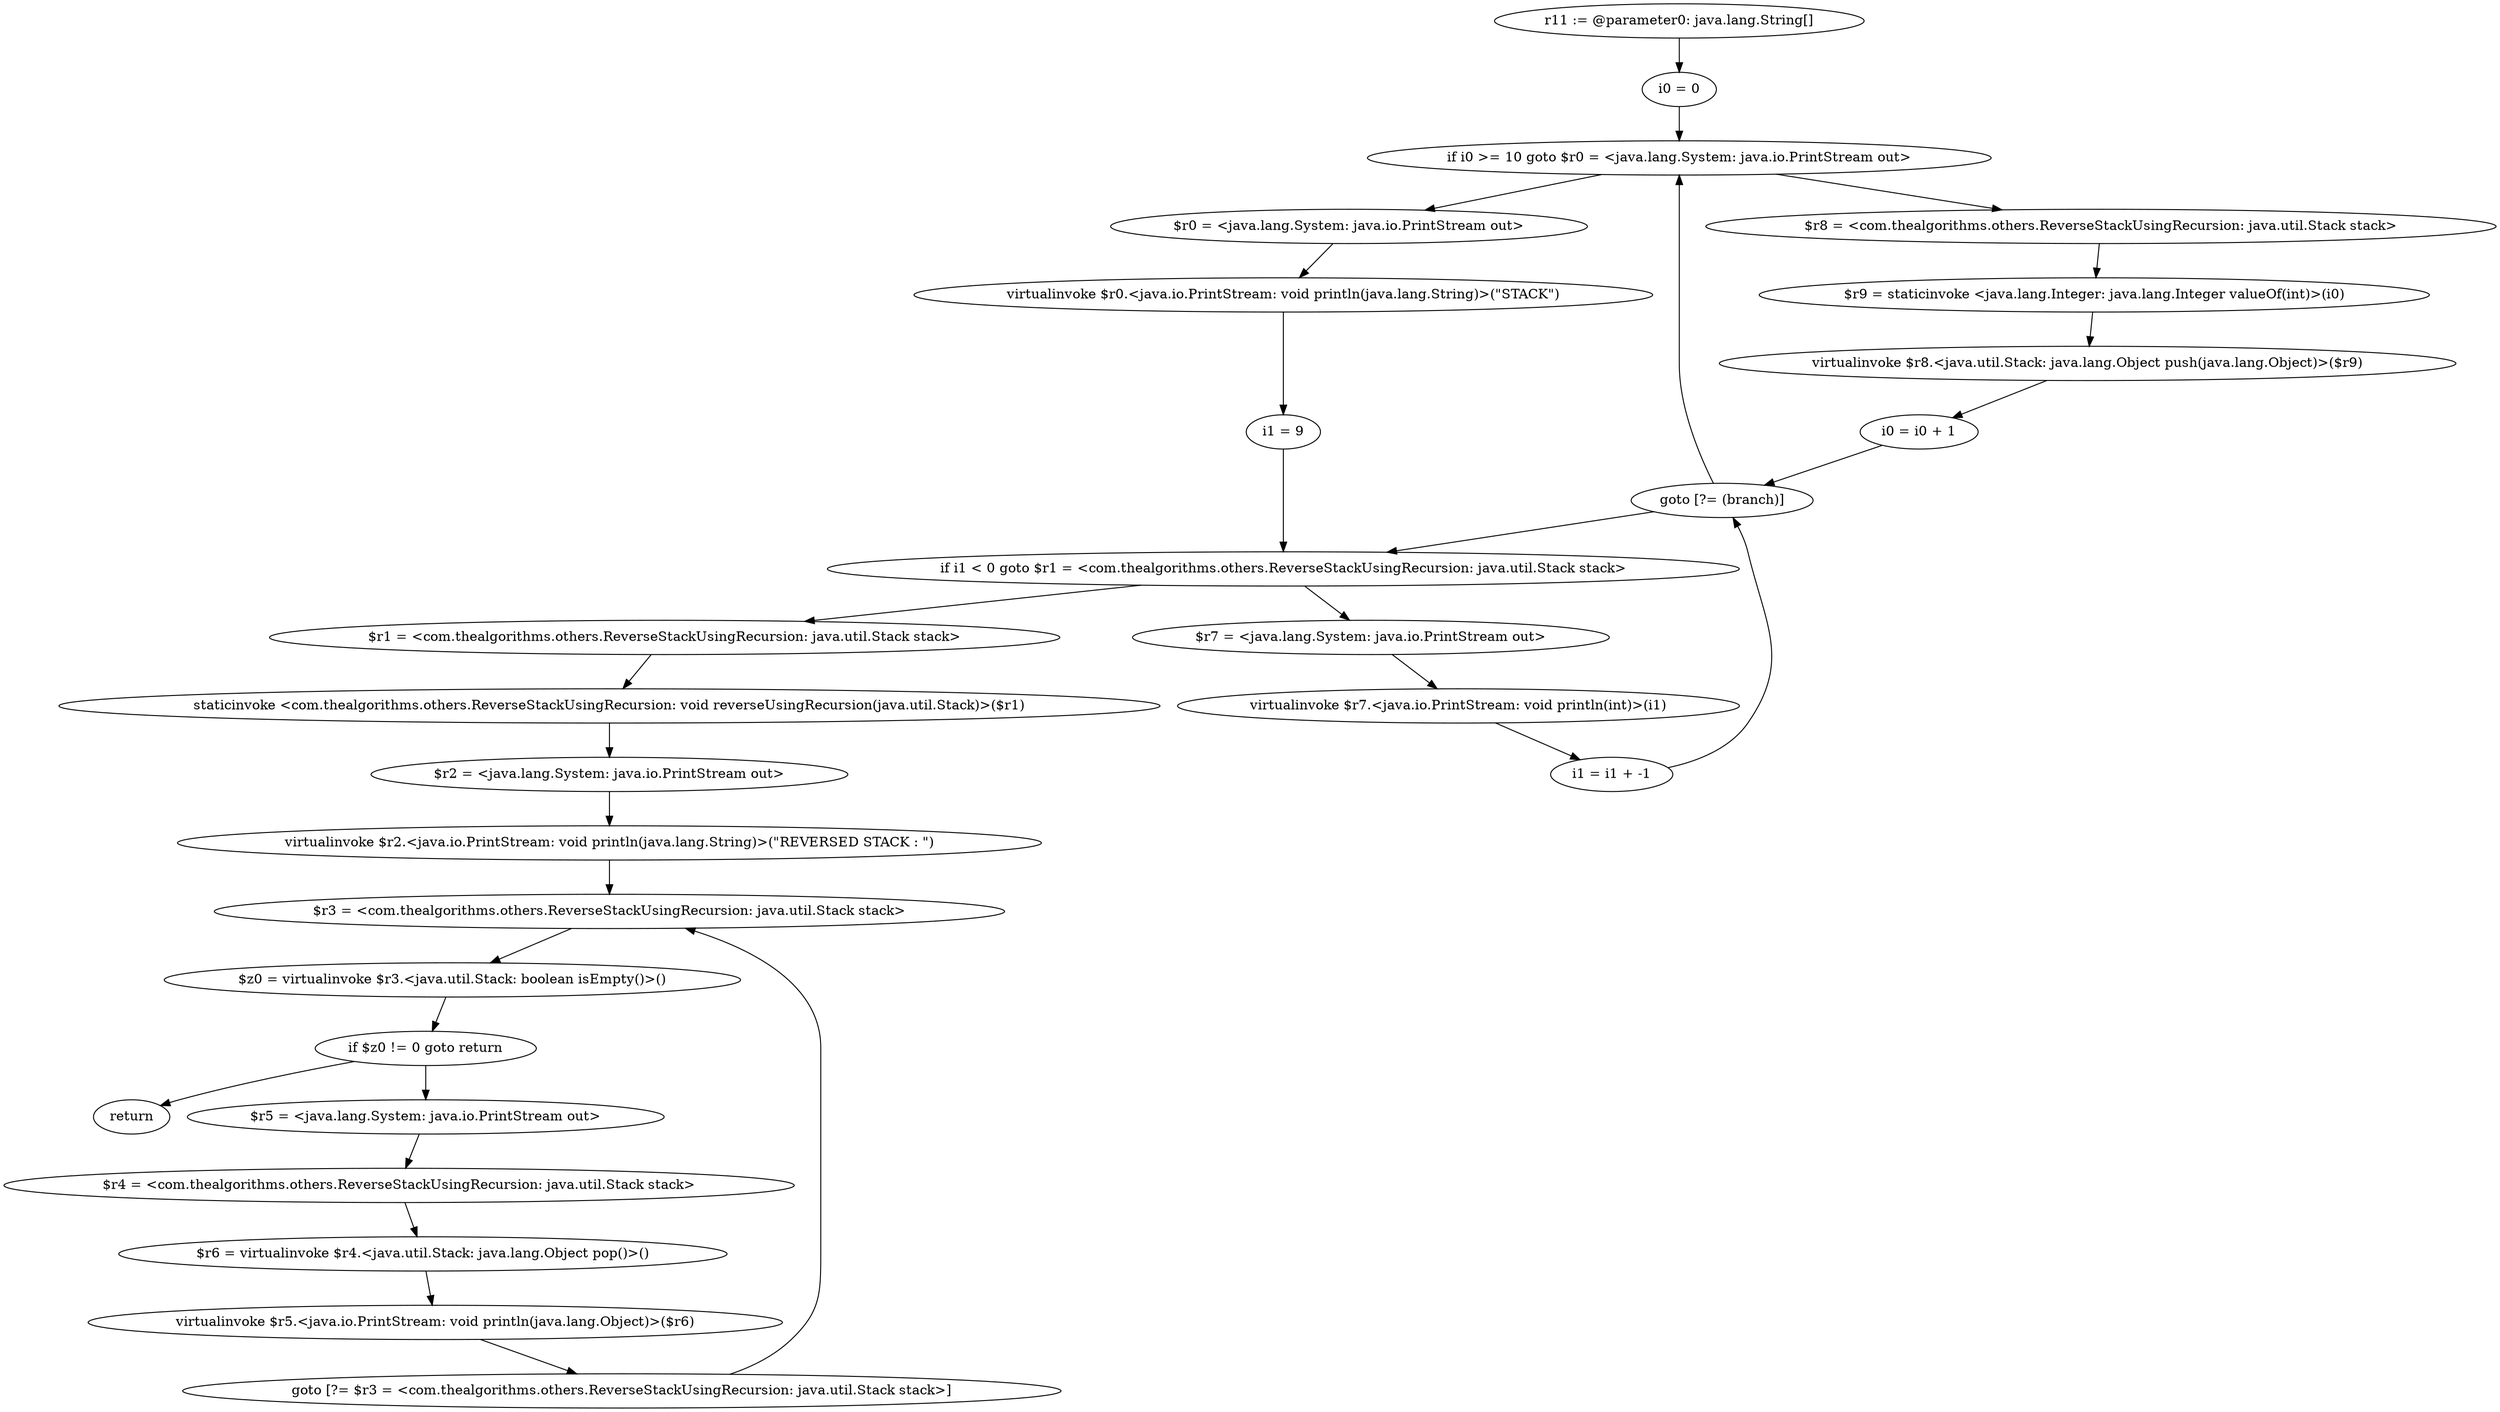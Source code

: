 digraph "unitGraph" {
    "r11 := @parameter0: java.lang.String[]"
    "i0 = 0"
    "if i0 >= 10 goto $r0 = <java.lang.System: java.io.PrintStream out>"
    "$r8 = <com.thealgorithms.others.ReverseStackUsingRecursion: java.util.Stack stack>"
    "$r9 = staticinvoke <java.lang.Integer: java.lang.Integer valueOf(int)>(i0)"
    "virtualinvoke $r8.<java.util.Stack: java.lang.Object push(java.lang.Object)>($r9)"
    "i0 = i0 + 1"
    "goto [?= (branch)]"
    "$r0 = <java.lang.System: java.io.PrintStream out>"
    "virtualinvoke $r0.<java.io.PrintStream: void println(java.lang.String)>(\"STACK\")"
    "i1 = 9"
    "if i1 < 0 goto $r1 = <com.thealgorithms.others.ReverseStackUsingRecursion: java.util.Stack stack>"
    "$r7 = <java.lang.System: java.io.PrintStream out>"
    "virtualinvoke $r7.<java.io.PrintStream: void println(int)>(i1)"
    "i1 = i1 + -1"
    "$r1 = <com.thealgorithms.others.ReverseStackUsingRecursion: java.util.Stack stack>"
    "staticinvoke <com.thealgorithms.others.ReverseStackUsingRecursion: void reverseUsingRecursion(java.util.Stack)>($r1)"
    "$r2 = <java.lang.System: java.io.PrintStream out>"
    "virtualinvoke $r2.<java.io.PrintStream: void println(java.lang.String)>(\"REVERSED STACK : \")"
    "$r3 = <com.thealgorithms.others.ReverseStackUsingRecursion: java.util.Stack stack>"
    "$z0 = virtualinvoke $r3.<java.util.Stack: boolean isEmpty()>()"
    "if $z0 != 0 goto return"
    "$r5 = <java.lang.System: java.io.PrintStream out>"
    "$r4 = <com.thealgorithms.others.ReverseStackUsingRecursion: java.util.Stack stack>"
    "$r6 = virtualinvoke $r4.<java.util.Stack: java.lang.Object pop()>()"
    "virtualinvoke $r5.<java.io.PrintStream: void println(java.lang.Object)>($r6)"
    "goto [?= $r3 = <com.thealgorithms.others.ReverseStackUsingRecursion: java.util.Stack stack>]"
    "return"
    "r11 := @parameter0: java.lang.String[]"->"i0 = 0";
    "i0 = 0"->"if i0 >= 10 goto $r0 = <java.lang.System: java.io.PrintStream out>";
    "if i0 >= 10 goto $r0 = <java.lang.System: java.io.PrintStream out>"->"$r8 = <com.thealgorithms.others.ReverseStackUsingRecursion: java.util.Stack stack>";
    "if i0 >= 10 goto $r0 = <java.lang.System: java.io.PrintStream out>"->"$r0 = <java.lang.System: java.io.PrintStream out>";
    "$r8 = <com.thealgorithms.others.ReverseStackUsingRecursion: java.util.Stack stack>"->"$r9 = staticinvoke <java.lang.Integer: java.lang.Integer valueOf(int)>(i0)";
    "$r9 = staticinvoke <java.lang.Integer: java.lang.Integer valueOf(int)>(i0)"->"virtualinvoke $r8.<java.util.Stack: java.lang.Object push(java.lang.Object)>($r9)";
    "virtualinvoke $r8.<java.util.Stack: java.lang.Object push(java.lang.Object)>($r9)"->"i0 = i0 + 1";
    "i0 = i0 + 1"->"goto [?= (branch)]";
    "goto [?= (branch)]"->"if i0 >= 10 goto $r0 = <java.lang.System: java.io.PrintStream out>";
    "$r0 = <java.lang.System: java.io.PrintStream out>"->"virtualinvoke $r0.<java.io.PrintStream: void println(java.lang.String)>(\"STACK\")";
    "virtualinvoke $r0.<java.io.PrintStream: void println(java.lang.String)>(\"STACK\")"->"i1 = 9";
    "i1 = 9"->"if i1 < 0 goto $r1 = <com.thealgorithms.others.ReverseStackUsingRecursion: java.util.Stack stack>";
    "if i1 < 0 goto $r1 = <com.thealgorithms.others.ReverseStackUsingRecursion: java.util.Stack stack>"->"$r7 = <java.lang.System: java.io.PrintStream out>";
    "if i1 < 0 goto $r1 = <com.thealgorithms.others.ReverseStackUsingRecursion: java.util.Stack stack>"->"$r1 = <com.thealgorithms.others.ReverseStackUsingRecursion: java.util.Stack stack>";
    "$r7 = <java.lang.System: java.io.PrintStream out>"->"virtualinvoke $r7.<java.io.PrintStream: void println(int)>(i1)";
    "virtualinvoke $r7.<java.io.PrintStream: void println(int)>(i1)"->"i1 = i1 + -1";
    "i1 = i1 + -1"->"goto [?= (branch)]";
    "goto [?= (branch)]"->"if i1 < 0 goto $r1 = <com.thealgorithms.others.ReverseStackUsingRecursion: java.util.Stack stack>";
    "$r1 = <com.thealgorithms.others.ReverseStackUsingRecursion: java.util.Stack stack>"->"staticinvoke <com.thealgorithms.others.ReverseStackUsingRecursion: void reverseUsingRecursion(java.util.Stack)>($r1)";
    "staticinvoke <com.thealgorithms.others.ReverseStackUsingRecursion: void reverseUsingRecursion(java.util.Stack)>($r1)"->"$r2 = <java.lang.System: java.io.PrintStream out>";
    "$r2 = <java.lang.System: java.io.PrintStream out>"->"virtualinvoke $r2.<java.io.PrintStream: void println(java.lang.String)>(\"REVERSED STACK : \")";
    "virtualinvoke $r2.<java.io.PrintStream: void println(java.lang.String)>(\"REVERSED STACK : \")"->"$r3 = <com.thealgorithms.others.ReverseStackUsingRecursion: java.util.Stack stack>";
    "$r3 = <com.thealgorithms.others.ReverseStackUsingRecursion: java.util.Stack stack>"->"$z0 = virtualinvoke $r3.<java.util.Stack: boolean isEmpty()>()";
    "$z0 = virtualinvoke $r3.<java.util.Stack: boolean isEmpty()>()"->"if $z0 != 0 goto return";
    "if $z0 != 0 goto return"->"$r5 = <java.lang.System: java.io.PrintStream out>";
    "if $z0 != 0 goto return"->"return";
    "$r5 = <java.lang.System: java.io.PrintStream out>"->"$r4 = <com.thealgorithms.others.ReverseStackUsingRecursion: java.util.Stack stack>";
    "$r4 = <com.thealgorithms.others.ReverseStackUsingRecursion: java.util.Stack stack>"->"$r6 = virtualinvoke $r4.<java.util.Stack: java.lang.Object pop()>()";
    "$r6 = virtualinvoke $r4.<java.util.Stack: java.lang.Object pop()>()"->"virtualinvoke $r5.<java.io.PrintStream: void println(java.lang.Object)>($r6)";
    "virtualinvoke $r5.<java.io.PrintStream: void println(java.lang.Object)>($r6)"->"goto [?= $r3 = <com.thealgorithms.others.ReverseStackUsingRecursion: java.util.Stack stack>]";
    "goto [?= $r3 = <com.thealgorithms.others.ReverseStackUsingRecursion: java.util.Stack stack>]"->"$r3 = <com.thealgorithms.others.ReverseStackUsingRecursion: java.util.Stack stack>";
}
